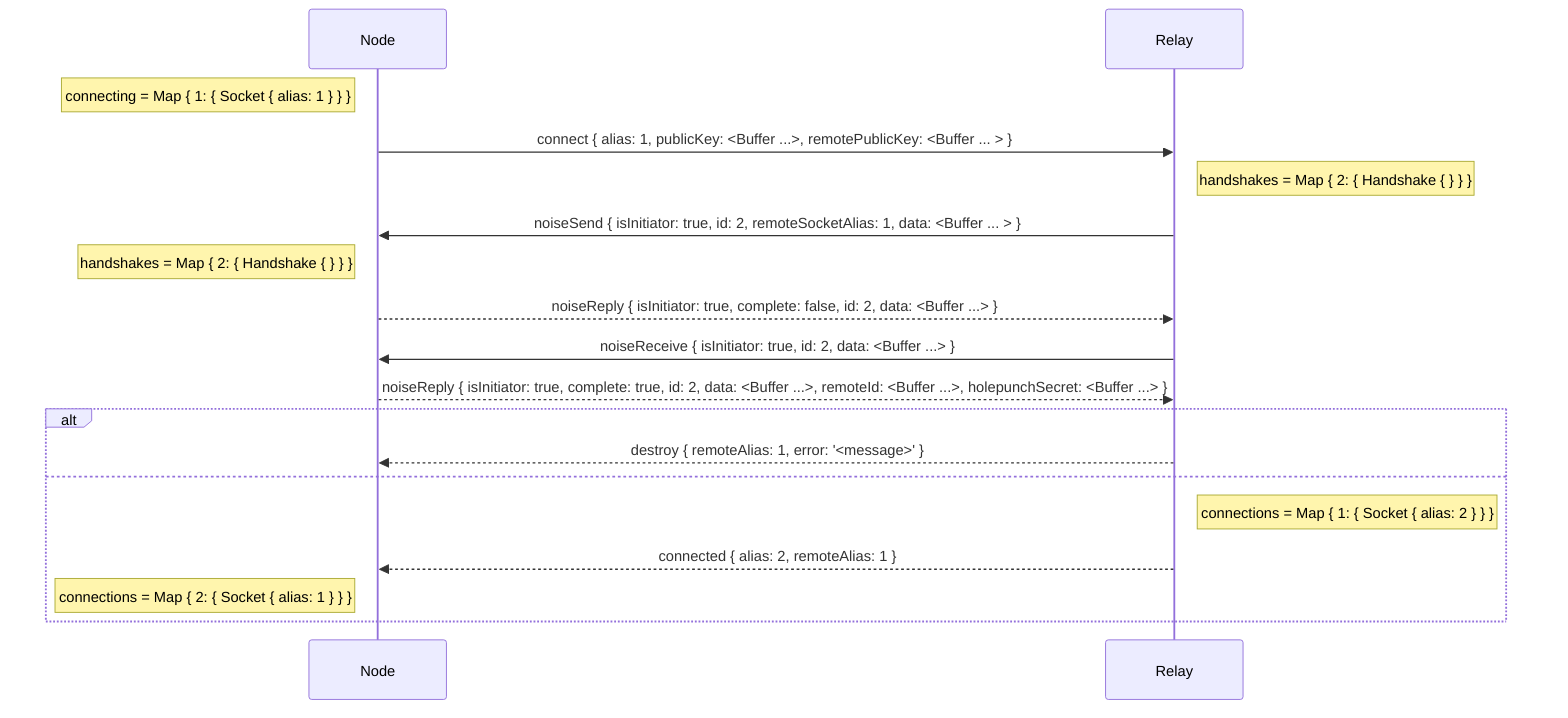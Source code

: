 sequenceDiagram
  participant N as Node
  participant R as Relay

  note left of N: connecting = Map { 1: { Socket { alias: 1 } } }

  N->>R: connect { alias: 1, publicKey: <Buffer ...>, remotePublicKey: <Buffer ... > }

  note right of R: handshakes = Map { 2: { Handshake { } } }

  R->>N: noiseSend { isInitiator: true, id: 2, remoteSocketAlias: 1, data: <Buffer ... > }

  note left of N: handshakes = Map { 2: { Handshake { } } }

  N-->>R: noiseReply { isInitiator: true, complete: false, id: 2, data: <Buffer ...> }

  R->>N: noiseReceive { isInitiator: true, id: 2, data: <Buffer ...> }

  N-->>R: noiseReply { isInitiator: true, complete: true, id: 2, data: <Buffer ...>, remoteId: <Buffer ...>, holepunchSecret: <Buffer ...>  }

  alt
    R-->>N: destroy { remoteAlias: 1, error: '<message>' }
  else
    note right of R: connections = Map { 1: { Socket { alias: 2 } } }

    R-->>N: connected { alias: 2, remoteAlias: 1 }

    note left of N: connections = Map { 2: { Socket { alias: 1 } } }
  end